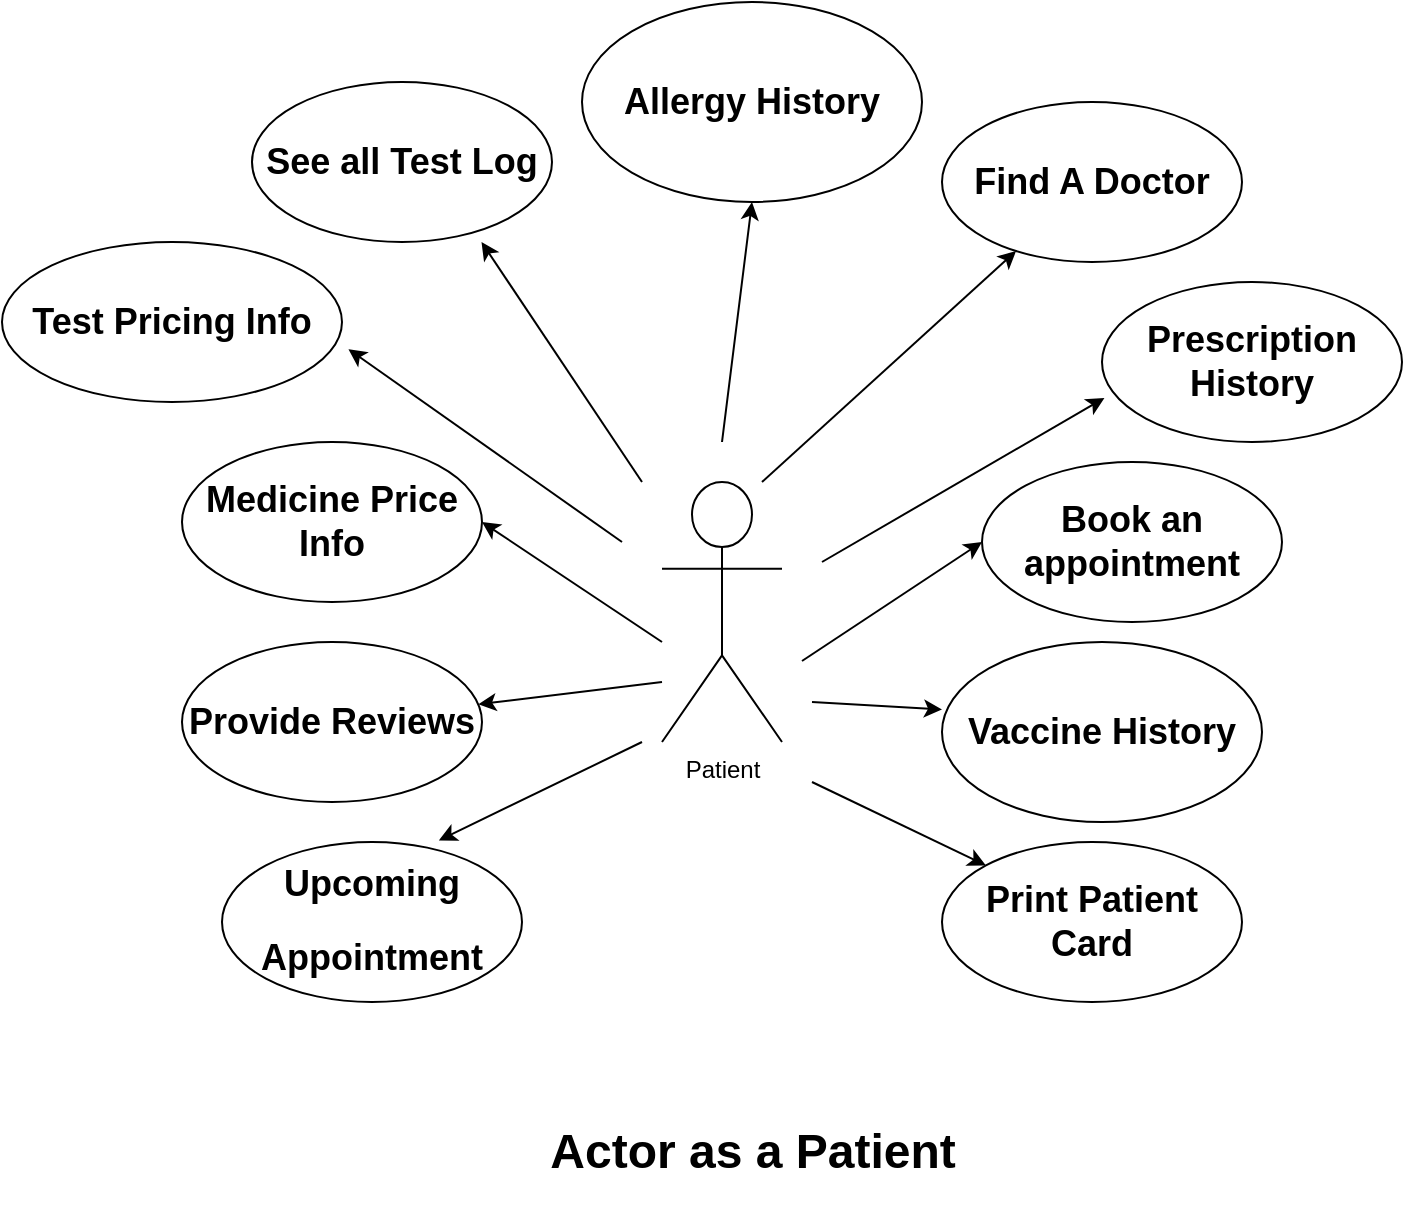 <mxfile version="24.3.1" type="device">
  <diagram name="Page-1" id="m2K5TEeIyxoVtl-6TH2u">
    <mxGraphModel dx="1386" dy="797" grid="1" gridSize="10" guides="1" tooltips="1" connect="1" arrows="1" fold="1" page="1" pageScale="1" pageWidth="850" pageHeight="1100" math="0" shadow="0">
      <root>
        <mxCell id="0" />
        <mxCell id="1" parent="0" />
        <mxCell id="Ab90szdtHJ6ZRTBLOIzT-2" value="Patient" style="shape=umlActor;verticalLabelPosition=bottom;verticalAlign=top;html=1;outlineConnect=0;" parent="1" vertex="1">
          <mxGeometry x="400" y="270" width="60" height="130" as="geometry" />
        </mxCell>
        <mxCell id="Ab90szdtHJ6ZRTBLOIzT-3" value="&lt;h2&gt;Find A Doctor&lt;/h2&gt;" style="ellipse;whiteSpace=wrap;html=1;" parent="1" vertex="1">
          <mxGeometry x="540" y="80" width="150" height="80" as="geometry" />
        </mxCell>
        <mxCell id="LQUs0O18nRXYtGIv8AGs-1" value="" style="endArrow=classic;html=1;rounded=0;" parent="1" target="Ab90szdtHJ6ZRTBLOIzT-3" edge="1">
          <mxGeometry width="50" height="50" relative="1" as="geometry">
            <mxPoint x="450" y="270" as="sourcePoint" />
            <mxPoint x="500" y="220" as="targetPoint" />
          </mxGeometry>
        </mxCell>
        <mxCell id="LQUs0O18nRXYtGIv8AGs-6" value="" style="endArrow=classic;html=1;rounded=0;entryX=0;entryY=0.5;entryDx=0;entryDy=0;" parent="1" target="LQUs0O18nRXYtGIv8AGs-7" edge="1">
          <mxGeometry width="50" height="50" relative="1" as="geometry">
            <mxPoint x="470" y="359.5" as="sourcePoint" />
            <mxPoint x="540" y="359.5" as="targetPoint" />
          </mxGeometry>
        </mxCell>
        <mxCell id="LQUs0O18nRXYtGIv8AGs-7" value="&lt;h2&gt;Book an&lt;br/&gt; appointment&lt;/h2&gt;" style="ellipse;whiteSpace=wrap;html=1;" parent="1" vertex="1">
          <mxGeometry x="560" y="260" width="150" height="80" as="geometry" />
        </mxCell>
        <mxCell id="LQUs0O18nRXYtGIv8AGs-8" value="&lt;h2&gt;Prescription History&lt;/h2&gt;" style="ellipse;whiteSpace=wrap;html=1;" parent="1" vertex="1">
          <mxGeometry x="620" y="170" width="150" height="80" as="geometry" />
        </mxCell>
        <mxCell id="LQUs0O18nRXYtGIv8AGs-9" value="" style="endArrow=classic;html=1;rounded=0;entryX=0.008;entryY=0.725;entryDx=0;entryDy=0;entryPerimeter=0;" parent="1" target="LQUs0O18nRXYtGIv8AGs-8" edge="1">
          <mxGeometry width="50" height="50" relative="1" as="geometry">
            <mxPoint x="480" y="310" as="sourcePoint" />
            <mxPoint x="550" y="250" as="targetPoint" />
          </mxGeometry>
        </mxCell>
        <mxCell id="LQUs0O18nRXYtGIv8AGs-10" value="" style="endArrow=classic;html=1;rounded=0;entryX=0.765;entryY=1;entryDx=0;entryDy=0;entryPerimeter=0;" parent="1" target="LQUs0O18nRXYtGIv8AGs-11" edge="1">
          <mxGeometry width="50" height="50" relative="1" as="geometry">
            <mxPoint x="390" y="270" as="sourcePoint" />
            <mxPoint x="330" y="220" as="targetPoint" />
          </mxGeometry>
        </mxCell>
        <mxCell id="LQUs0O18nRXYtGIv8AGs-11" value="&lt;h2&gt; See all Test Log&lt;/h2&gt;" style="ellipse;whiteSpace=wrap;html=1;" parent="1" vertex="1">
          <mxGeometry x="195" y="70" width="150" height="80" as="geometry" />
        </mxCell>
        <mxCell id="LQUs0O18nRXYtGIv8AGs-12" value="" style="endArrow=classic;html=1;rounded=0;entryX=1.019;entryY=0.67;entryDx=0;entryDy=0;entryPerimeter=0;" parent="1" target="LQUs0O18nRXYtGIv8AGs-13" edge="1">
          <mxGeometry width="50" height="50" relative="1" as="geometry">
            <mxPoint x="380" y="300" as="sourcePoint" />
            <mxPoint x="310" y="270" as="targetPoint" />
          </mxGeometry>
        </mxCell>
        <mxCell id="LQUs0O18nRXYtGIv8AGs-13" value="&lt;h2&gt;Test Pricing Info&lt;/h2&gt;" style="ellipse;whiteSpace=wrap;html=1;" parent="1" vertex="1">
          <mxGeometry x="70" y="150" width="170" height="80" as="geometry" />
        </mxCell>
        <mxCell id="LQUs0O18nRXYtGIv8AGs-14" value="&lt;h2&gt;Medicine Price&lt;br/&gt; Info&lt;/h2&gt;" style="ellipse;whiteSpace=wrap;html=1;" parent="1" vertex="1">
          <mxGeometry x="160" y="250" width="150" height="80" as="geometry" />
        </mxCell>
        <mxCell id="LQUs0O18nRXYtGIv8AGs-15" value="" style="endArrow=classic;html=1;rounded=0;entryX=1;entryY=0.5;entryDx=0;entryDy=0;" parent="1" target="LQUs0O18nRXYtGIv8AGs-14" edge="1">
          <mxGeometry width="50" height="50" relative="1" as="geometry">
            <mxPoint x="400" y="350" as="sourcePoint" />
            <mxPoint x="330" y="320" as="targetPoint" />
          </mxGeometry>
        </mxCell>
        <mxCell id="LQUs0O18nRXYtGIv8AGs-16" value="" style="endArrow=classic;html=1;rounded=0;entryX=0.5;entryY=1;entryDx=0;entryDy=0;" parent="1" target="LQUs0O18nRXYtGIv8AGs-17" edge="1">
          <mxGeometry width="50" height="50" relative="1" as="geometry">
            <mxPoint x="430" y="250" as="sourcePoint" />
            <mxPoint x="430" y="140" as="targetPoint" />
          </mxGeometry>
        </mxCell>
        <mxCell id="LQUs0O18nRXYtGIv8AGs-17" value="&lt;h2&gt;Allergy History&lt;/h2&gt;" style="ellipse;whiteSpace=wrap;html=1;" parent="1" vertex="1">
          <mxGeometry x="360" y="30" width="170" height="100" as="geometry" />
        </mxCell>
        <mxCell id="LQUs0O18nRXYtGIv8AGs-20" value="" style="endArrow=classic;html=1;rounded=0;entryX=0;entryY=0.375;entryDx=0;entryDy=0;entryPerimeter=0;" parent="1" target="LQUs0O18nRXYtGIv8AGs-21" edge="1">
          <mxGeometry width="50" height="50" relative="1" as="geometry">
            <mxPoint x="475" y="380" as="sourcePoint" />
            <mxPoint x="570" y="420" as="targetPoint" />
          </mxGeometry>
        </mxCell>
        <mxCell id="LQUs0O18nRXYtGIv8AGs-21" value="&lt;h2&gt;Vaccine History&lt;/h2&gt;" style="ellipse;whiteSpace=wrap;html=1;" parent="1" vertex="1">
          <mxGeometry x="540" y="350" width="160" height="90" as="geometry" />
        </mxCell>
        <mxCell id="LQUs0O18nRXYtGIv8AGs-23" value="&lt;h2&gt;Provide Reviews&lt;/h2&gt;" style="ellipse;whiteSpace=wrap;html=1;" parent="1" vertex="1">
          <mxGeometry x="160" y="350" width="150" height="80" as="geometry" />
        </mxCell>
        <mxCell id="LQUs0O18nRXYtGIv8AGs-24" value="" style="endArrow=classic;html=1;rounded=0;" parent="1" target="LQUs0O18nRXYtGIv8AGs-23" edge="1">
          <mxGeometry width="50" height="50" relative="1" as="geometry">
            <mxPoint x="400" y="370" as="sourcePoint" />
            <mxPoint x="330" y="320" as="targetPoint" />
          </mxGeometry>
        </mxCell>
        <mxCell id="LQUs0O18nRXYtGIv8AGs-25" value="&lt;h2&gt;Upcoming&lt;/h2&gt;&lt;h2&gt;Appointment&lt;br&gt;&lt;/h2&gt;" style="ellipse;whiteSpace=wrap;html=1;" parent="1" vertex="1">
          <mxGeometry x="180" y="450" width="150" height="80" as="geometry" />
        </mxCell>
        <mxCell id="LQUs0O18nRXYtGIv8AGs-27" value="" style="endArrow=classic;html=1;rounded=0;entryX=0.723;entryY=-0.01;entryDx=0;entryDy=0;entryPerimeter=0;" parent="1" target="LQUs0O18nRXYtGIv8AGs-25" edge="1">
          <mxGeometry width="50" height="50" relative="1" as="geometry">
            <mxPoint x="390" y="400" as="sourcePoint" />
            <mxPoint x="300" y="418" as="targetPoint" />
          </mxGeometry>
        </mxCell>
        <mxCell id="LQUs0O18nRXYtGIv8AGs-28" value="&lt;h2&gt; Print Patient&lt;br/&gt; Card&lt;/h2&gt;" style="ellipse;whiteSpace=wrap;html=1;" parent="1" vertex="1">
          <mxGeometry x="540" y="450" width="150" height="80" as="geometry" />
        </mxCell>
        <mxCell id="LQUs0O18nRXYtGIv8AGs-29" value="" style="endArrow=classic;html=1;rounded=0;entryX=0;entryY=0;entryDx=0;entryDy=0;" parent="1" target="LQUs0O18nRXYtGIv8AGs-28" edge="1">
          <mxGeometry width="50" height="50" relative="1" as="geometry">
            <mxPoint x="475" y="420" as="sourcePoint" />
            <mxPoint x="540" y="430" as="targetPoint" />
          </mxGeometry>
        </mxCell>
        <mxCell id="LQUs0O18nRXYtGIv8AGs-30" value="&lt;h1&gt;Actor as a Patient&lt;/h1&gt;" style="text;html=1;align=center;verticalAlign=middle;resizable=0;points=[];autosize=1;strokeColor=none;fillColor=none;" parent="1" vertex="1">
          <mxGeometry x="330" y="570" width="230" height="70" as="geometry" />
        </mxCell>
      </root>
    </mxGraphModel>
  </diagram>
</mxfile>
